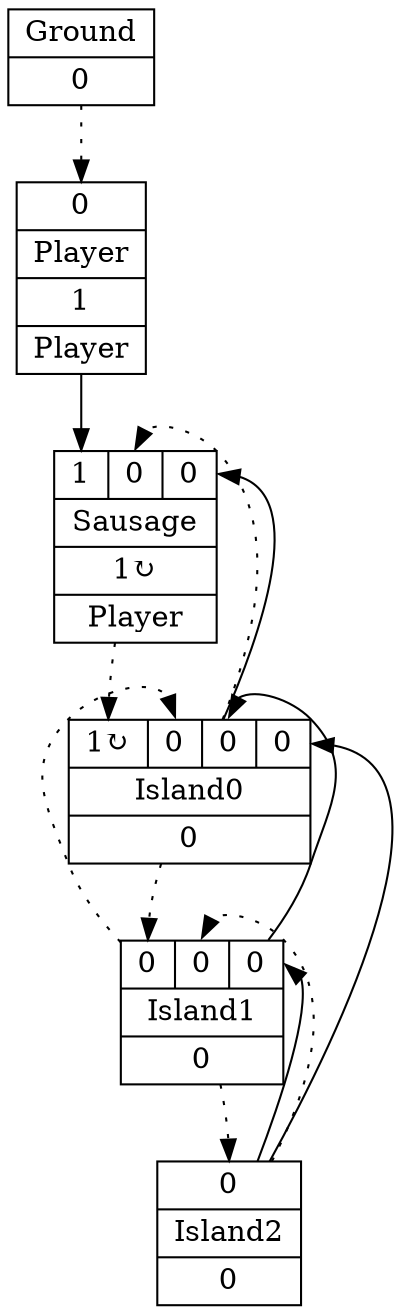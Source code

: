 digraph G {
node [shape=record];
Player[ label ="{{<GroundP>0}|{Player}|<PlayerOUT>1|{Player}}"];
Ground[ label ="{{Ground}|<GroundOUT>0}"];
Sausage[ label ="{{<Player>1|<Island0P>0|<Island0>0}|{Sausage}|<SausageOUT>1&#8635;|{Player}}"];
Island0[ label ="{{<SausageP>1&#8635;|<Island1P>0|<Island1>0|<Island2>0}|{Island0}|<Island0OUT>0}"];
Island1[ label ="{{<Island0P>0|<Island2P>0|<Island2>0}|{Island1}|<Island1OUT>0}"];
Island2[ label ="{{<Island1P>0}|{Island2}|<Island2OUT>0}"];
	"Ground" -> "Player":GroundP [style=dotted];
	"Player" -> "Sausage":Player;
	"Island0" -> "Sausage":Island0P [style=dotted];
	"Sausage" -> "Island0":SausageP [style=dotted];
	"Island1" -> "Island0":Island1P [style=dotted];
	"Island0" -> "Island1":Island0P [style=dotted];
	"Island0" -> "Sausage":Island0;
	"Island2" -> "Island1":Island2P [style=dotted];
	"Island1" -> "Island2":Island1P [style=dotted];
	"Island1" -> "Island0":Island1;
	"Island2" -> "Island1":Island2;
	"Island2" -> "Island0":Island2;
}